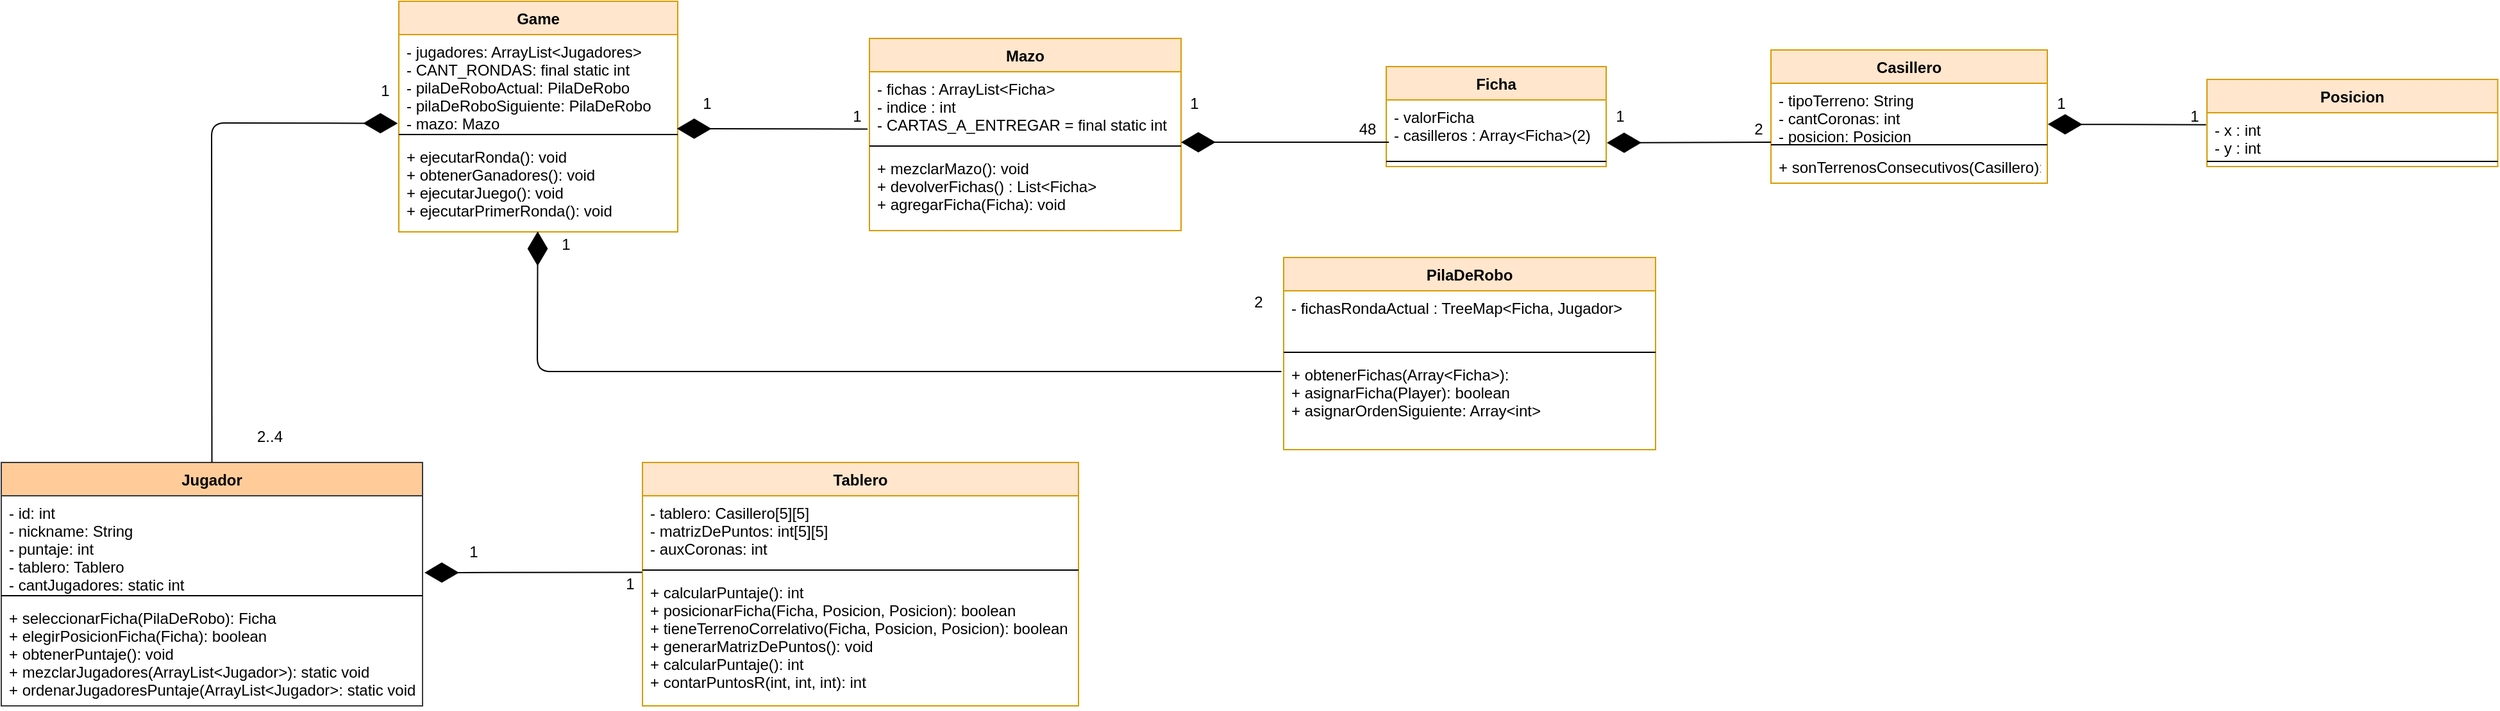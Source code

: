 <mxfile version="14.6.13"><diagram id="wzE-5MvGzvaf1YbyLPiI" name="Page-1"><mxGraphModel dx="1382" dy="764" grid="1" gridSize="10" guides="1" tooltips="1" connect="1" arrows="1" fold="1" page="1" pageScale="1" pageWidth="850" pageHeight="1100" math="0" shadow="0"><root><mxCell id="0"/><mxCell id="1" parent="0"/><mxCell id="rUfDPbFQLLQGyOriioLJ-5" value="Jugador" style="swimlane;fontStyle=1;align=center;verticalAlign=top;childLayout=stackLayout;horizontal=1;startSize=26;horizontalStack=0;resizeParent=1;resizeParentMax=0;resizeLast=0;collapsible=1;marginBottom=0;fillColor=#ffcc99;strokeColor=#36393d;" parent="1" vertex="1"><mxGeometry x="380" y="1100" width="328.5" height="190" as="geometry"/></mxCell><mxCell id="rUfDPbFQLLQGyOriioLJ-6" value="- id: int&#10;- nickname: String&#10;- puntaje: int&#10;- tablero: Tablero&#10;- cantJugadores: static int" style="text;strokeColor=none;fillColor=none;align=left;verticalAlign=top;spacingLeft=4;spacingRight=4;overflow=hidden;rotatable=0;points=[[0,0.5],[1,0.5]];portConstraint=eastwest;" parent="rUfDPbFQLLQGyOriioLJ-5" vertex="1"><mxGeometry y="26" width="328.5" height="74" as="geometry"/></mxCell><mxCell id="rUfDPbFQLLQGyOriioLJ-7" value="" style="line;strokeWidth=1;fillColor=none;align=left;verticalAlign=middle;spacingTop=-1;spacingLeft=3;spacingRight=3;rotatable=0;labelPosition=right;points=[];portConstraint=eastwest;" parent="rUfDPbFQLLQGyOriioLJ-5" vertex="1"><mxGeometry y="100" width="328.5" height="8" as="geometry"/></mxCell><mxCell id="rUfDPbFQLLQGyOriioLJ-8" value="+ seleccionarFicha(PilaDeRobo): Ficha&#10;+ elegirPosicionFicha(Ficha): boolean&#10;+ obtenerPuntaje(): void&#10;+ mezclarJugadores(ArrayList&lt;Jugador&gt;): static void&#10;+ ordenarJugadoresPuntaje(ArrayList&lt;Jugador&gt;: static void" style="text;strokeColor=none;fillColor=none;align=left;verticalAlign=top;spacingLeft=4;spacingRight=4;overflow=hidden;rotatable=0;points=[[0,0.5],[1,0.5]];portConstraint=eastwest;" parent="rUfDPbFQLLQGyOriioLJ-5" vertex="1"><mxGeometry y="108" width="328.5" height="82" as="geometry"/></mxCell><mxCell id="rUfDPbFQLLQGyOriioLJ-11" value="Game" style="swimlane;fontStyle=1;align=center;verticalAlign=top;childLayout=stackLayout;horizontal=1;startSize=26;horizontalStack=0;resizeParent=1;resizeParentMax=0;resizeLast=0;collapsible=1;marginBottom=0;fillColor=#ffe6cc;strokeColor=#d79b00;" parent="1" vertex="1"><mxGeometry x="690" y="740" width="217.5" height="180" as="geometry"><mxRectangle x="719" y="260" width="70" height="26" as="alternateBounds"/></mxGeometry></mxCell><mxCell id="rUfDPbFQLLQGyOriioLJ-12" value="- jugadores: ArrayList&lt;Jugadores&gt;&#10;- CANT_RONDAS: final static int&#10;- pilaDeRoboActual: PilaDeRobo&#10;- pilaDeRoboSiguiente: PilaDeRobo&#10;- mazo: Mazo" style="text;strokeColor=none;fillColor=none;align=left;verticalAlign=top;spacingLeft=4;spacingRight=4;overflow=hidden;rotatable=0;points=[[0,0.5],[1,0.5]];portConstraint=eastwest;" parent="rUfDPbFQLLQGyOriioLJ-11" vertex="1"><mxGeometry y="26" width="217.5" height="74" as="geometry"/></mxCell><mxCell id="rUfDPbFQLLQGyOriioLJ-13" value="" style="line;strokeWidth=1;fillColor=none;align=left;verticalAlign=middle;spacingTop=-1;spacingLeft=3;spacingRight=3;rotatable=0;labelPosition=right;points=[];portConstraint=eastwest;" parent="rUfDPbFQLLQGyOriioLJ-11" vertex="1"><mxGeometry y="100" width="217.5" height="8" as="geometry"/></mxCell><mxCell id="rUfDPbFQLLQGyOriioLJ-14" value="+ ejecutarRonda(): void&#10;+ obtenerGanadores(): void&#10;+ ejecutarJuego(): void&#10;+ ejecutarPrimerRonda(): void&#10;" style="text;strokeColor=none;fillColor=none;align=left;verticalAlign=top;spacingLeft=4;spacingRight=4;overflow=hidden;rotatable=0;points=[[0,0.5],[1,0.5]];portConstraint=eastwest;" parent="rUfDPbFQLLQGyOriioLJ-11" vertex="1"><mxGeometry y="108" width="217.5" height="72" as="geometry"/></mxCell><mxCell id="rUfDPbFQLLQGyOriioLJ-15" value="1" style="text;html=1;align=center;verticalAlign=middle;resizable=0;points=[];autosize=1;strokeColor=none;" parent="1" vertex="1"><mxGeometry x="668.5" y="800" width="20" height="20" as="geometry"/></mxCell><mxCell id="rUfDPbFQLLQGyOriioLJ-20" value="Ficha" style="swimlane;fontStyle=1;align=center;verticalAlign=top;childLayout=stackLayout;horizontal=1;startSize=26;horizontalStack=0;resizeParent=1;resizeParentMax=0;resizeLast=0;collapsible=1;marginBottom=0;fillColor=#ffe6cc;strokeColor=#d79b00;" parent="1" vertex="1"><mxGeometry x="1460" y="791" width="171.5" height="78" as="geometry"/></mxCell><mxCell id="rUfDPbFQLLQGyOriioLJ-21" value="- valorFicha&#10;- casilleros : Array&lt;Ficha&gt;(2)&#10;" style="text;strokeColor=none;fillColor=none;align=left;verticalAlign=top;spacingLeft=4;spacingRight=4;overflow=hidden;rotatable=0;points=[[0,0.5],[1,0.5]];portConstraint=eastwest;" parent="rUfDPbFQLLQGyOriioLJ-20" vertex="1"><mxGeometry y="26" width="171.5" height="44" as="geometry"/></mxCell><mxCell id="rUfDPbFQLLQGyOriioLJ-22" value="" style="line;strokeWidth=1;fillColor=none;align=left;verticalAlign=middle;spacingTop=-1;spacingLeft=3;spacingRight=3;rotatable=0;labelPosition=right;points=[];portConstraint=eastwest;" parent="rUfDPbFQLLQGyOriioLJ-20" vertex="1"><mxGeometry y="70" width="171.5" height="8" as="geometry"/></mxCell><mxCell id="rUfDPbFQLLQGyOriioLJ-24" value="Mazo&#10;" style="swimlane;fontStyle=1;align=center;verticalAlign=top;childLayout=stackLayout;horizontal=1;startSize=26;horizontalStack=0;resizeParent=1;resizeParentMax=0;resizeLast=0;collapsible=1;marginBottom=0;fillColor=#ffe6cc;strokeColor=#d79b00;" parent="1" vertex="1"><mxGeometry x="1057" y="769" width="243" height="150" as="geometry"/></mxCell><mxCell id="rUfDPbFQLLQGyOriioLJ-25" value="- fichas : ArrayList&lt;Ficha&gt;&#10;- indice : int&#10;- CARTAS_A_ENTREGAR = final static int" style="text;strokeColor=none;fillColor=none;align=left;verticalAlign=top;spacingLeft=4;spacingRight=4;overflow=hidden;rotatable=0;points=[[0,0.5],[1,0.5]];portConstraint=eastwest;" parent="rUfDPbFQLLQGyOriioLJ-24" vertex="1"><mxGeometry y="26" width="243" height="54" as="geometry"/></mxCell><mxCell id="rUfDPbFQLLQGyOriioLJ-26" value="" style="line;strokeWidth=1;fillColor=none;align=left;verticalAlign=middle;spacingTop=-1;spacingLeft=3;spacingRight=3;rotatable=0;labelPosition=right;points=[];portConstraint=eastwest;" parent="rUfDPbFQLLQGyOriioLJ-24" vertex="1"><mxGeometry y="80" width="243" height="8" as="geometry"/></mxCell><mxCell id="rUfDPbFQLLQGyOriioLJ-27" value="+ mezclarMazo(): void&#10;+ devolverFichas() : List&lt;Ficha&gt;&#10;+ agregarFicha(Ficha): void&#10;" style="text;strokeColor=none;fillColor=none;align=left;verticalAlign=top;spacingLeft=4;spacingRight=4;overflow=hidden;rotatable=0;points=[[0,0.5],[1,0.5]];portConstraint=eastwest;" parent="rUfDPbFQLLQGyOriioLJ-24" vertex="1"><mxGeometry y="88" width="243" height="62" as="geometry"/></mxCell><mxCell id="rUfDPbFQLLQGyOriioLJ-34" value="1" style="text;html=1;align=center;verticalAlign=middle;resizable=0;points=[];autosize=1;strokeColor=none;" parent="1" vertex="1"><mxGeometry x="737.76" y="1160" width="20" height="20" as="geometry"/></mxCell><mxCell id="rUfDPbFQLLQGyOriioLJ-36" value="1&lt;br&gt;" style="text;html=1;align=center;verticalAlign=middle;resizable=0;points=[];autosize=1;strokeColor=none;" parent="1" vertex="1"><mxGeometry x="810" y="920" width="20" height="20" as="geometry"/></mxCell><mxCell id="rUfDPbFQLLQGyOriioLJ-41" value="Posicion" style="swimlane;fontStyle=1;align=center;verticalAlign=top;childLayout=stackLayout;horizontal=1;startSize=26;horizontalStack=0;resizeParent=1;resizeParentMax=0;resizeLast=0;collapsible=1;marginBottom=0;fillColor=#ffe6cc;strokeColor=#d79b00;" parent="1" vertex="1"><mxGeometry x="2100" y="801" width="226.75" height="68" as="geometry"/></mxCell><mxCell id="rUfDPbFQLLQGyOriioLJ-42" value="- x : int&#10;- y : int" style="text;strokeColor=none;fillColor=none;align=left;verticalAlign=top;spacingLeft=4;spacingRight=4;overflow=hidden;rotatable=0;points=[[0,0.5],[1,0.5]];portConstraint=eastwest;" parent="rUfDPbFQLLQGyOriioLJ-41" vertex="1"><mxGeometry y="26" width="226.75" height="34" as="geometry"/></mxCell><mxCell id="rUfDPbFQLLQGyOriioLJ-43" value="" style="line;strokeWidth=1;fillColor=none;align=left;verticalAlign=middle;spacingTop=-1;spacingLeft=3;spacingRight=3;rotatable=0;labelPosition=right;points=[];portConstraint=eastwest;" parent="rUfDPbFQLLQGyOriioLJ-41" vertex="1"><mxGeometry y="60" width="226.75" height="8" as="geometry"/></mxCell><mxCell id="rUfDPbFQLLQGyOriioLJ-52" value="PilaDeRobo" style="swimlane;fontStyle=1;align=center;verticalAlign=top;childLayout=stackLayout;horizontal=1;startSize=26;horizontalStack=0;resizeParent=1;resizeParentMax=0;resizeLast=0;collapsible=1;marginBottom=0;fillColor=#ffe6cc;strokeColor=#d79b00;" parent="1" vertex="1"><mxGeometry x="1380" y="940" width="290" height="150" as="geometry"/></mxCell><mxCell id="rUfDPbFQLLQGyOriioLJ-53" value="- fichasRondaActual : TreeMap&lt;Ficha, Jugador&gt;" style="text;strokeColor=none;fillColor=none;align=left;verticalAlign=top;spacingLeft=4;spacingRight=4;overflow=hidden;rotatable=0;points=[[0,0.5],[1,0.5]];portConstraint=eastwest;" parent="rUfDPbFQLLQGyOriioLJ-52" vertex="1"><mxGeometry y="26" width="290" height="44" as="geometry"/></mxCell><mxCell id="rUfDPbFQLLQGyOriioLJ-54" value="" style="line;strokeWidth=1;fillColor=none;align=left;verticalAlign=middle;spacingTop=-1;spacingLeft=3;spacingRight=3;rotatable=0;labelPosition=right;points=[];portConstraint=eastwest;" parent="rUfDPbFQLLQGyOriioLJ-52" vertex="1"><mxGeometry y="70" width="290" height="8" as="geometry"/></mxCell><mxCell id="rUfDPbFQLLQGyOriioLJ-55" value="+ obtenerFichas(Array&lt;Ficha&gt;): &#10;+ asignarFicha(Player): boolean&#10;+ asignarOrdenSiguiente: Array&lt;int&gt;" style="text;strokeColor=none;fillColor=none;align=left;verticalAlign=top;spacingLeft=4;spacingRight=4;overflow=hidden;rotatable=0;points=[[0,0.5],[1,0.5]];portConstraint=eastwest;" parent="rUfDPbFQLLQGyOriioLJ-52" vertex="1"><mxGeometry y="78" width="290" height="72" as="geometry"/></mxCell><mxCell id="rUfDPbFQLLQGyOriioLJ-59" value="2..4" style="text;html=1;align=center;verticalAlign=middle;resizable=0;points=[];autosize=1;strokeColor=none;" parent="1" vertex="1"><mxGeometry x="568.5" y="1070" width="40" height="20" as="geometry"/></mxCell><mxCell id="rUfDPbFQLLQGyOriioLJ-60" value="" style="endArrow=diamondThin;endFill=1;endSize=24;html=1;exitX=0.5;exitY=0;exitDx=0;exitDy=0;entryX=-0.004;entryY=0.936;entryDx=0;entryDy=0;entryPerimeter=0;" parent="1" source="rUfDPbFQLLQGyOriioLJ-5" target="rUfDPbFQLLQGyOriioLJ-12" edge="1"><mxGeometry width="160" relative="1" as="geometry"><mxPoint x="488.5" y="850" as="sourcePoint"/><mxPoint x="690" y="833" as="targetPoint"/><Array as="points"><mxPoint x="544" y="835"/></Array></mxGeometry></mxCell><mxCell id="rUfDPbFQLLQGyOriioLJ-64" value="Tablero" style="swimlane;fontStyle=1;align=center;verticalAlign=top;childLayout=stackLayout;horizontal=1;startSize=26;horizontalStack=0;resizeParent=1;resizeParentMax=0;resizeLast=0;collapsible=1;marginBottom=0;fillColor=#ffe6cc;strokeColor=#d79b00;" parent="1" vertex="1"><mxGeometry x="880" y="1100" width="340" height="190" as="geometry"/></mxCell><mxCell id="rUfDPbFQLLQGyOriioLJ-65" value="- tablero: Casillero[5][5]&#10;- matrizDePuntos: int[5][5]&#10;- auxCoronas: int&#10;" style="text;strokeColor=none;fillColor=none;align=left;verticalAlign=top;spacingLeft=4;spacingRight=4;overflow=hidden;rotatable=0;points=[[0,0.5],[1,0.5]];portConstraint=eastwest;" parent="rUfDPbFQLLQGyOriioLJ-64" vertex="1"><mxGeometry y="26" width="340" height="54" as="geometry"/></mxCell><mxCell id="rUfDPbFQLLQGyOriioLJ-66" value="" style="line;strokeWidth=1;fillColor=none;align=left;verticalAlign=middle;spacingTop=-1;spacingLeft=3;spacingRight=3;rotatable=0;labelPosition=right;points=[];portConstraint=eastwest;" parent="rUfDPbFQLLQGyOriioLJ-64" vertex="1"><mxGeometry y="80" width="340" height="8" as="geometry"/></mxCell><mxCell id="rUfDPbFQLLQGyOriioLJ-67" value="+ calcularPuntaje(): int&#10;+ posicionarFicha(Ficha, Posicion, Posicion): boolean&#10;+ tieneTerrenoCorrelativo(Ficha, Posicion, Posicion): boolean&#10;+ generarMatrizDePuntos(): void&#10;+ calcularPuntaje(): int&#10;+ contarPuntosR(int, int, int): int" style="text;strokeColor=none;fillColor=none;align=left;verticalAlign=top;spacingLeft=4;spacingRight=4;overflow=hidden;rotatable=0;points=[[0,0.5],[1,0.5]];portConstraint=eastwest;" parent="rUfDPbFQLLQGyOriioLJ-64" vertex="1"><mxGeometry y="88" width="340" height="102" as="geometry"/></mxCell><mxCell id="rUfDPbFQLLQGyOriioLJ-72" value="Casillero" style="swimlane;fontStyle=1;align=center;verticalAlign=top;childLayout=stackLayout;horizontal=1;startSize=26;horizontalStack=0;resizeParent=1;resizeParentMax=0;resizeLast=0;collapsible=1;marginBottom=0;fillColor=#ffe6cc;strokeColor=#d79b00;" parent="1" vertex="1"><mxGeometry x="1760.0" y="778" width="215.5" height="104" as="geometry"/></mxCell><mxCell id="rUfDPbFQLLQGyOriioLJ-73" value="- tipoTerreno: String&#10;- cantCoronas: int&#10;- posicion: Posicion" style="text;strokeColor=none;fillColor=none;align=left;verticalAlign=top;spacingLeft=4;spacingRight=4;overflow=hidden;rotatable=0;points=[[0,0.5],[1,0.5]];portConstraint=eastwest;" parent="rUfDPbFQLLQGyOriioLJ-72" vertex="1"><mxGeometry y="26" width="215.5" height="44" as="geometry"/></mxCell><mxCell id="rUfDPbFQLLQGyOriioLJ-74" value="" style="line;strokeWidth=1;fillColor=none;align=left;verticalAlign=middle;spacingTop=-1;spacingLeft=3;spacingRight=3;rotatable=0;labelPosition=right;points=[];portConstraint=eastwest;" parent="rUfDPbFQLLQGyOriioLJ-72" vertex="1"><mxGeometry y="70" width="215.5" height="8" as="geometry"/></mxCell><mxCell id="rUfDPbFQLLQGyOriioLJ-75" value="+ sonTerrenosConsecutivos(Casillero): boolean" style="text;strokeColor=none;fillColor=none;align=left;verticalAlign=top;spacingLeft=4;spacingRight=4;overflow=hidden;rotatable=0;points=[[0,0.5],[1,0.5]];portConstraint=eastwest;" parent="rUfDPbFQLLQGyOriioLJ-72" vertex="1"><mxGeometry y="78" width="215.5" height="26" as="geometry"/></mxCell><mxCell id="5hW8SCLVwWMwi0yQTq0a-11" value="" style="endArrow=diamondThin;endFill=1;endSize=24;html=1;exitX=-0.001;exitY=0.714;exitDx=0;exitDy=0;exitPerimeter=0;" parent="1" source="rUfDPbFQLLQGyOriioLJ-66" edge="1"><mxGeometry width="160" relative="1" as="geometry"><mxPoint x="690" y="1210" as="sourcePoint"/><mxPoint x="710" y="1186" as="targetPoint"/></mxGeometry></mxCell><mxCell id="5hW8SCLVwWMwi0yQTq0a-12" value="1" style="text;html=1;align=center;verticalAlign=middle;resizable=0;points=[];autosize=1;strokeColor=none;" parent="1" vertex="1"><mxGeometry x="860" y="1185" width="20" height="20" as="geometry"/></mxCell><mxCell id="5hW8SCLVwWMwi0yQTq0a-16" value="2" style="text;html=1;align=center;verticalAlign=middle;resizable=0;points=[];autosize=1;strokeColor=none;" parent="1" vertex="1"><mxGeometry x="1350" y="965" width="20" height="20" as="geometry"/></mxCell><mxCell id="5hW8SCLVwWMwi0yQTq0a-17" value="" style="endArrow=diamondThin;endFill=1;endSize=24;html=1;entryX=0.498;entryY=0.995;entryDx=0;entryDy=0;entryPerimeter=0;exitX=-0.006;exitY=0.153;exitDx=0;exitDy=0;exitPerimeter=0;" parent="1" source="rUfDPbFQLLQGyOriioLJ-55" target="rUfDPbFQLLQGyOriioLJ-14" edge="1"><mxGeometry width="160" relative="1" as="geometry"><mxPoint x="1370" y="990" as="sourcePoint"/><mxPoint x="820" y="990" as="targetPoint"/><Array as="points"><mxPoint x="798" y="1029"/></Array></mxGeometry></mxCell><mxCell id="5hW8SCLVwWMwi0yQTq0a-18" value="" style="endArrow=diamondThin;endFill=1;endSize=24;html=1;entryX=0.997;entryY=0.992;entryDx=0;entryDy=0;entryPerimeter=0;exitX=-0.006;exitY=0.829;exitDx=0;exitDy=0;exitPerimeter=0;" parent="1" source="rUfDPbFQLLQGyOriioLJ-25" target="rUfDPbFQLLQGyOriioLJ-12" edge="1"><mxGeometry width="160" relative="1" as="geometry"><mxPoint x="1030" y="839" as="sourcePoint"/><mxPoint x="920" y="840" as="targetPoint"/></mxGeometry></mxCell><mxCell id="5hW8SCLVwWMwi0yQTq0a-19" value="1" style="text;html=1;align=center;verticalAlign=middle;resizable=0;points=[];autosize=1;strokeColor=none;" parent="1" vertex="1"><mxGeometry x="920" y="810" width="20" height="20" as="geometry"/></mxCell><mxCell id="5hW8SCLVwWMwi0yQTq0a-20" value="1" style="text;html=1;align=center;verticalAlign=middle;resizable=0;points=[];autosize=1;strokeColor=none;" parent="1" vertex="1"><mxGeometry x="1037" y="820" width="20" height="20" as="geometry"/></mxCell><mxCell id="5hW8SCLVwWMwi0yQTq0a-23" value="" style="endArrow=diamondThin;endFill=1;endSize=24;html=1;entryX=1;entryY=1.019;entryDx=0;entryDy=0;entryPerimeter=0;exitX=0.012;exitY=0.75;exitDx=0;exitDy=0;exitPerimeter=0;" parent="1" source="rUfDPbFQLLQGyOriioLJ-21" target="rUfDPbFQLLQGyOriioLJ-25" edge="1"><mxGeometry width="160" relative="1" as="geometry"><mxPoint x="1540" y="722" as="sourcePoint"/><mxPoint x="1380" y="722" as="targetPoint"/></mxGeometry></mxCell><mxCell id="5hW8SCLVwWMwi0yQTq0a-24" value="1" style="text;html=1;align=center;verticalAlign=middle;resizable=0;points=[];autosize=1;strokeColor=none;" parent="1" vertex="1"><mxGeometry x="1300" y="810" width="20" height="20" as="geometry"/></mxCell><mxCell id="5hW8SCLVwWMwi0yQTq0a-25" value="48" style="text;html=1;align=center;verticalAlign=middle;resizable=0;points=[];autosize=1;strokeColor=none;" parent="1" vertex="1"><mxGeometry x="1430" y="830" width="30" height="20" as="geometry"/></mxCell><mxCell id="5hW8SCLVwWMwi0yQTq0a-27" value="" style="endArrow=diamondThin;endFill=1;endSize=24;html=1;entryX=1.003;entryY=0.761;entryDx=0;entryDy=0;entryPerimeter=0;" parent="1" target="rUfDPbFQLLQGyOriioLJ-21" edge="1"><mxGeometry width="160" relative="1" as="geometry"><mxPoint x="1760" y="850" as="sourcePoint"/><mxPoint x="1650" y="850" as="targetPoint"/></mxGeometry></mxCell><mxCell id="5hW8SCLVwWMwi0yQTq0a-28" value="1" style="text;html=1;align=center;verticalAlign=middle;resizable=0;points=[];autosize=1;strokeColor=none;" parent="1" vertex="1"><mxGeometry x="1631.5" y="820" width="20" height="20" as="geometry"/></mxCell><mxCell id="5hW8SCLVwWMwi0yQTq0a-29" value="2" style="text;html=1;align=center;verticalAlign=middle;resizable=0;points=[];autosize=1;strokeColor=none;" parent="1" vertex="1"><mxGeometry x="1740" y="830" width="20" height="20" as="geometry"/></mxCell><mxCell id="5hW8SCLVwWMwi0yQTq0a-31" value="" style="endArrow=diamondThin;endFill=1;endSize=24;html=1;entryX=1.002;entryY=0.727;entryDx=0;entryDy=0;entryPerimeter=0;exitX=-0.003;exitY=0.277;exitDx=0;exitDy=0;exitPerimeter=0;" parent="1" source="rUfDPbFQLLQGyOriioLJ-42" target="rUfDPbFQLLQGyOriioLJ-73" edge="1"><mxGeometry width="160" relative="1" as="geometry"><mxPoint x="2090" y="834.71" as="sourcePoint"/><mxPoint x="2010" y="834.71" as="targetPoint"/></mxGeometry></mxCell><mxCell id="5hW8SCLVwWMwi0yQTq0a-32" value="1" style="text;html=1;align=center;verticalAlign=middle;resizable=0;points=[];autosize=1;strokeColor=none;" parent="1" vertex="1"><mxGeometry x="1975.5" y="810" width="20" height="20" as="geometry"/></mxCell><mxCell id="5hW8SCLVwWMwi0yQTq0a-33" value="1" style="text;html=1;align=center;verticalAlign=middle;resizable=0;points=[];autosize=1;strokeColor=none;" parent="1" vertex="1"><mxGeometry x="2080" y="820" width="20" height="20" as="geometry"/></mxCell></root></mxGraphModel></diagram></mxfile>